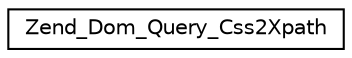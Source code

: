 digraph G
{
  edge [fontname="Helvetica",fontsize="10",labelfontname="Helvetica",labelfontsize="10"];
  node [fontname="Helvetica",fontsize="10",shape=record];
  rankdir="LR";
  Node1 [label="Zend_Dom_Query_Css2Xpath",height=0.2,width=0.4,color="black", fillcolor="white", style="filled",URL="$class_zend___dom___query___css2_xpath.html"];
}
